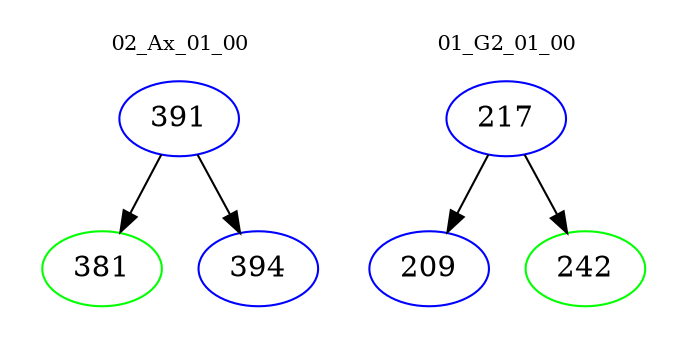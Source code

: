 digraph{
subgraph cluster_0 {
color = white
label = "02_Ax_01_00";
fontsize=10;
T0_391 [label="391", color="blue"]
T0_391 -> T0_381 [color="black"]
T0_381 [label="381", color="green"]
T0_391 -> T0_394 [color="black"]
T0_394 [label="394", color="blue"]
}
subgraph cluster_1 {
color = white
label = "01_G2_01_00";
fontsize=10;
T1_217 [label="217", color="blue"]
T1_217 -> T1_209 [color="black"]
T1_209 [label="209", color="blue"]
T1_217 -> T1_242 [color="black"]
T1_242 [label="242", color="green"]
}
}
